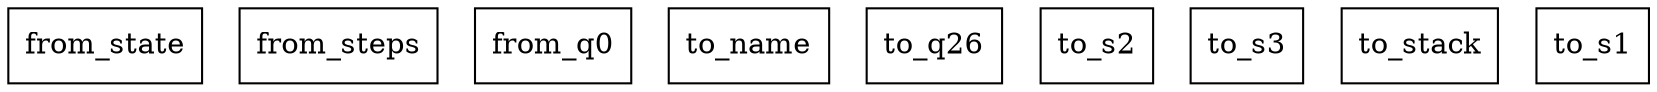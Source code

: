 digraph {
    graph [rankdir=TB
          ,bgcolor=transparent];
    node [shape=box
         ,fillcolor=white
         ,style=filled];
    0 [label=<from_state>];
    1 [label=<from_steps>];
    2 [label=<from_q0>];
    3 [label=<to_name>];
    4 [label=<to_q26>];
    5 [label=<to_s2>];
    6 [label=<to_s3>];
    7 [label=<to_stack>];
    8 [label=<to_s1>];
}
